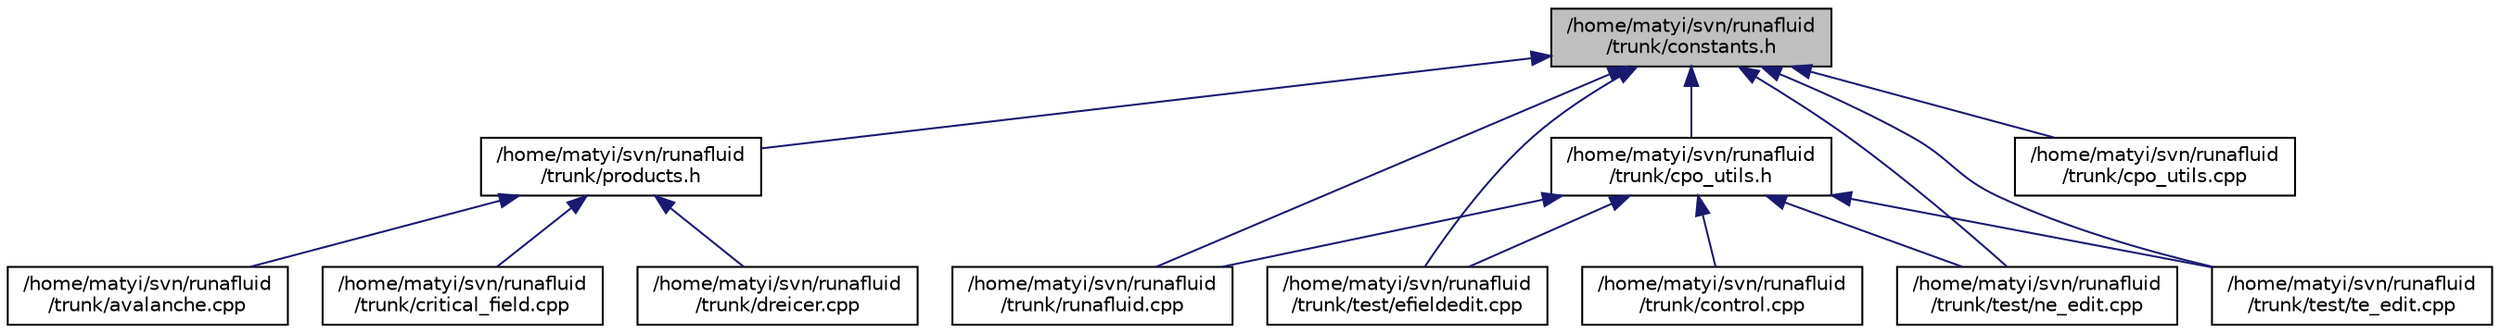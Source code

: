 digraph "/home/matyi/svn/runafluid/trunk/constants.h"
{
  edge [fontname="Helvetica",fontsize="10",labelfontname="Helvetica",labelfontsize="10"];
  node [fontname="Helvetica",fontsize="10",shape=record];
  Node1 [label="/home/matyi/svn/runafluid\l/trunk/constants.h",height=0.2,width=0.4,color="black", fillcolor="grey75", style="filled", fontcolor="black"];
  Node1 -> Node2 [dir="back",color="midnightblue",fontsize="10",style="solid",fontname="Helvetica"];
  Node2 [label="/home/matyi/svn/runafluid\l/trunk/products.h",height=0.2,width=0.4,color="black", fillcolor="white", style="filled",URL="$products_8h.html"];
  Node2 -> Node3 [dir="back",color="midnightblue",fontsize="10",style="solid",fontname="Helvetica"];
  Node3 [label="/home/matyi/svn/runafluid\l/trunk/avalanche.cpp",height=0.2,width=0.4,color="black", fillcolor="white", style="filled",URL="$avalanche_8cpp.html"];
  Node2 -> Node4 [dir="back",color="midnightblue",fontsize="10",style="solid",fontname="Helvetica"];
  Node4 [label="/home/matyi/svn/runafluid\l/trunk/critical_field.cpp",height=0.2,width=0.4,color="black", fillcolor="white", style="filled",URL="$critical__field_8cpp.html"];
  Node2 -> Node5 [dir="back",color="midnightblue",fontsize="10",style="solid",fontname="Helvetica"];
  Node5 [label="/home/matyi/svn/runafluid\l/trunk/dreicer.cpp",height=0.2,width=0.4,color="black", fillcolor="white", style="filled",URL="$dreicer_8cpp.html"];
  Node1 -> Node6 [dir="back",color="midnightblue",fontsize="10",style="solid",fontname="Helvetica"];
  Node6 [label="/home/matyi/svn/runafluid\l/trunk/cpo_utils.h",height=0.2,width=0.4,color="black", fillcolor="white", style="filled",URL="$cpo__utils_8h.html"];
  Node6 -> Node7 [dir="back",color="midnightblue",fontsize="10",style="solid",fontname="Helvetica"];
  Node7 [label="/home/matyi/svn/runafluid\l/trunk/control.cpp",height=0.2,width=0.4,color="black", fillcolor="white", style="filled",URL="$control_8cpp.html"];
  Node6 -> Node8 [dir="back",color="midnightblue",fontsize="10",style="solid",fontname="Helvetica"];
  Node8 [label="/home/matyi/svn/runafluid\l/trunk/runafluid.cpp",height=0.2,width=0.4,color="black", fillcolor="white", style="filled",URL="$runafluid_8cpp.html"];
  Node6 -> Node9 [dir="back",color="midnightblue",fontsize="10",style="solid",fontname="Helvetica"];
  Node9 [label="/home/matyi/svn/runafluid\l/trunk/test/efieldedit.cpp",height=0.2,width=0.4,color="black", fillcolor="white", style="filled",URL="$efieldedit_8cpp.html"];
  Node6 -> Node10 [dir="back",color="midnightblue",fontsize="10",style="solid",fontname="Helvetica"];
  Node10 [label="/home/matyi/svn/runafluid\l/trunk/test/ne_edit.cpp",height=0.2,width=0.4,color="black", fillcolor="white", style="filled",URL="$ne__edit_8cpp.html"];
  Node6 -> Node11 [dir="back",color="midnightblue",fontsize="10",style="solid",fontname="Helvetica"];
  Node11 [label="/home/matyi/svn/runafluid\l/trunk/test/te_edit.cpp",height=0.2,width=0.4,color="black", fillcolor="white", style="filled",URL="$te__edit_8cpp.html"];
  Node1 -> Node12 [dir="back",color="midnightblue",fontsize="10",style="solid",fontname="Helvetica"];
  Node12 [label="/home/matyi/svn/runafluid\l/trunk/cpo_utils.cpp",height=0.2,width=0.4,color="black", fillcolor="white", style="filled",URL="$cpo__utils_8cpp.html"];
  Node1 -> Node8 [dir="back",color="midnightblue",fontsize="10",style="solid",fontname="Helvetica"];
  Node1 -> Node9 [dir="back",color="midnightblue",fontsize="10",style="solid",fontname="Helvetica"];
  Node1 -> Node10 [dir="back",color="midnightblue",fontsize="10",style="solid",fontname="Helvetica"];
  Node1 -> Node11 [dir="back",color="midnightblue",fontsize="10",style="solid",fontname="Helvetica"];
}
